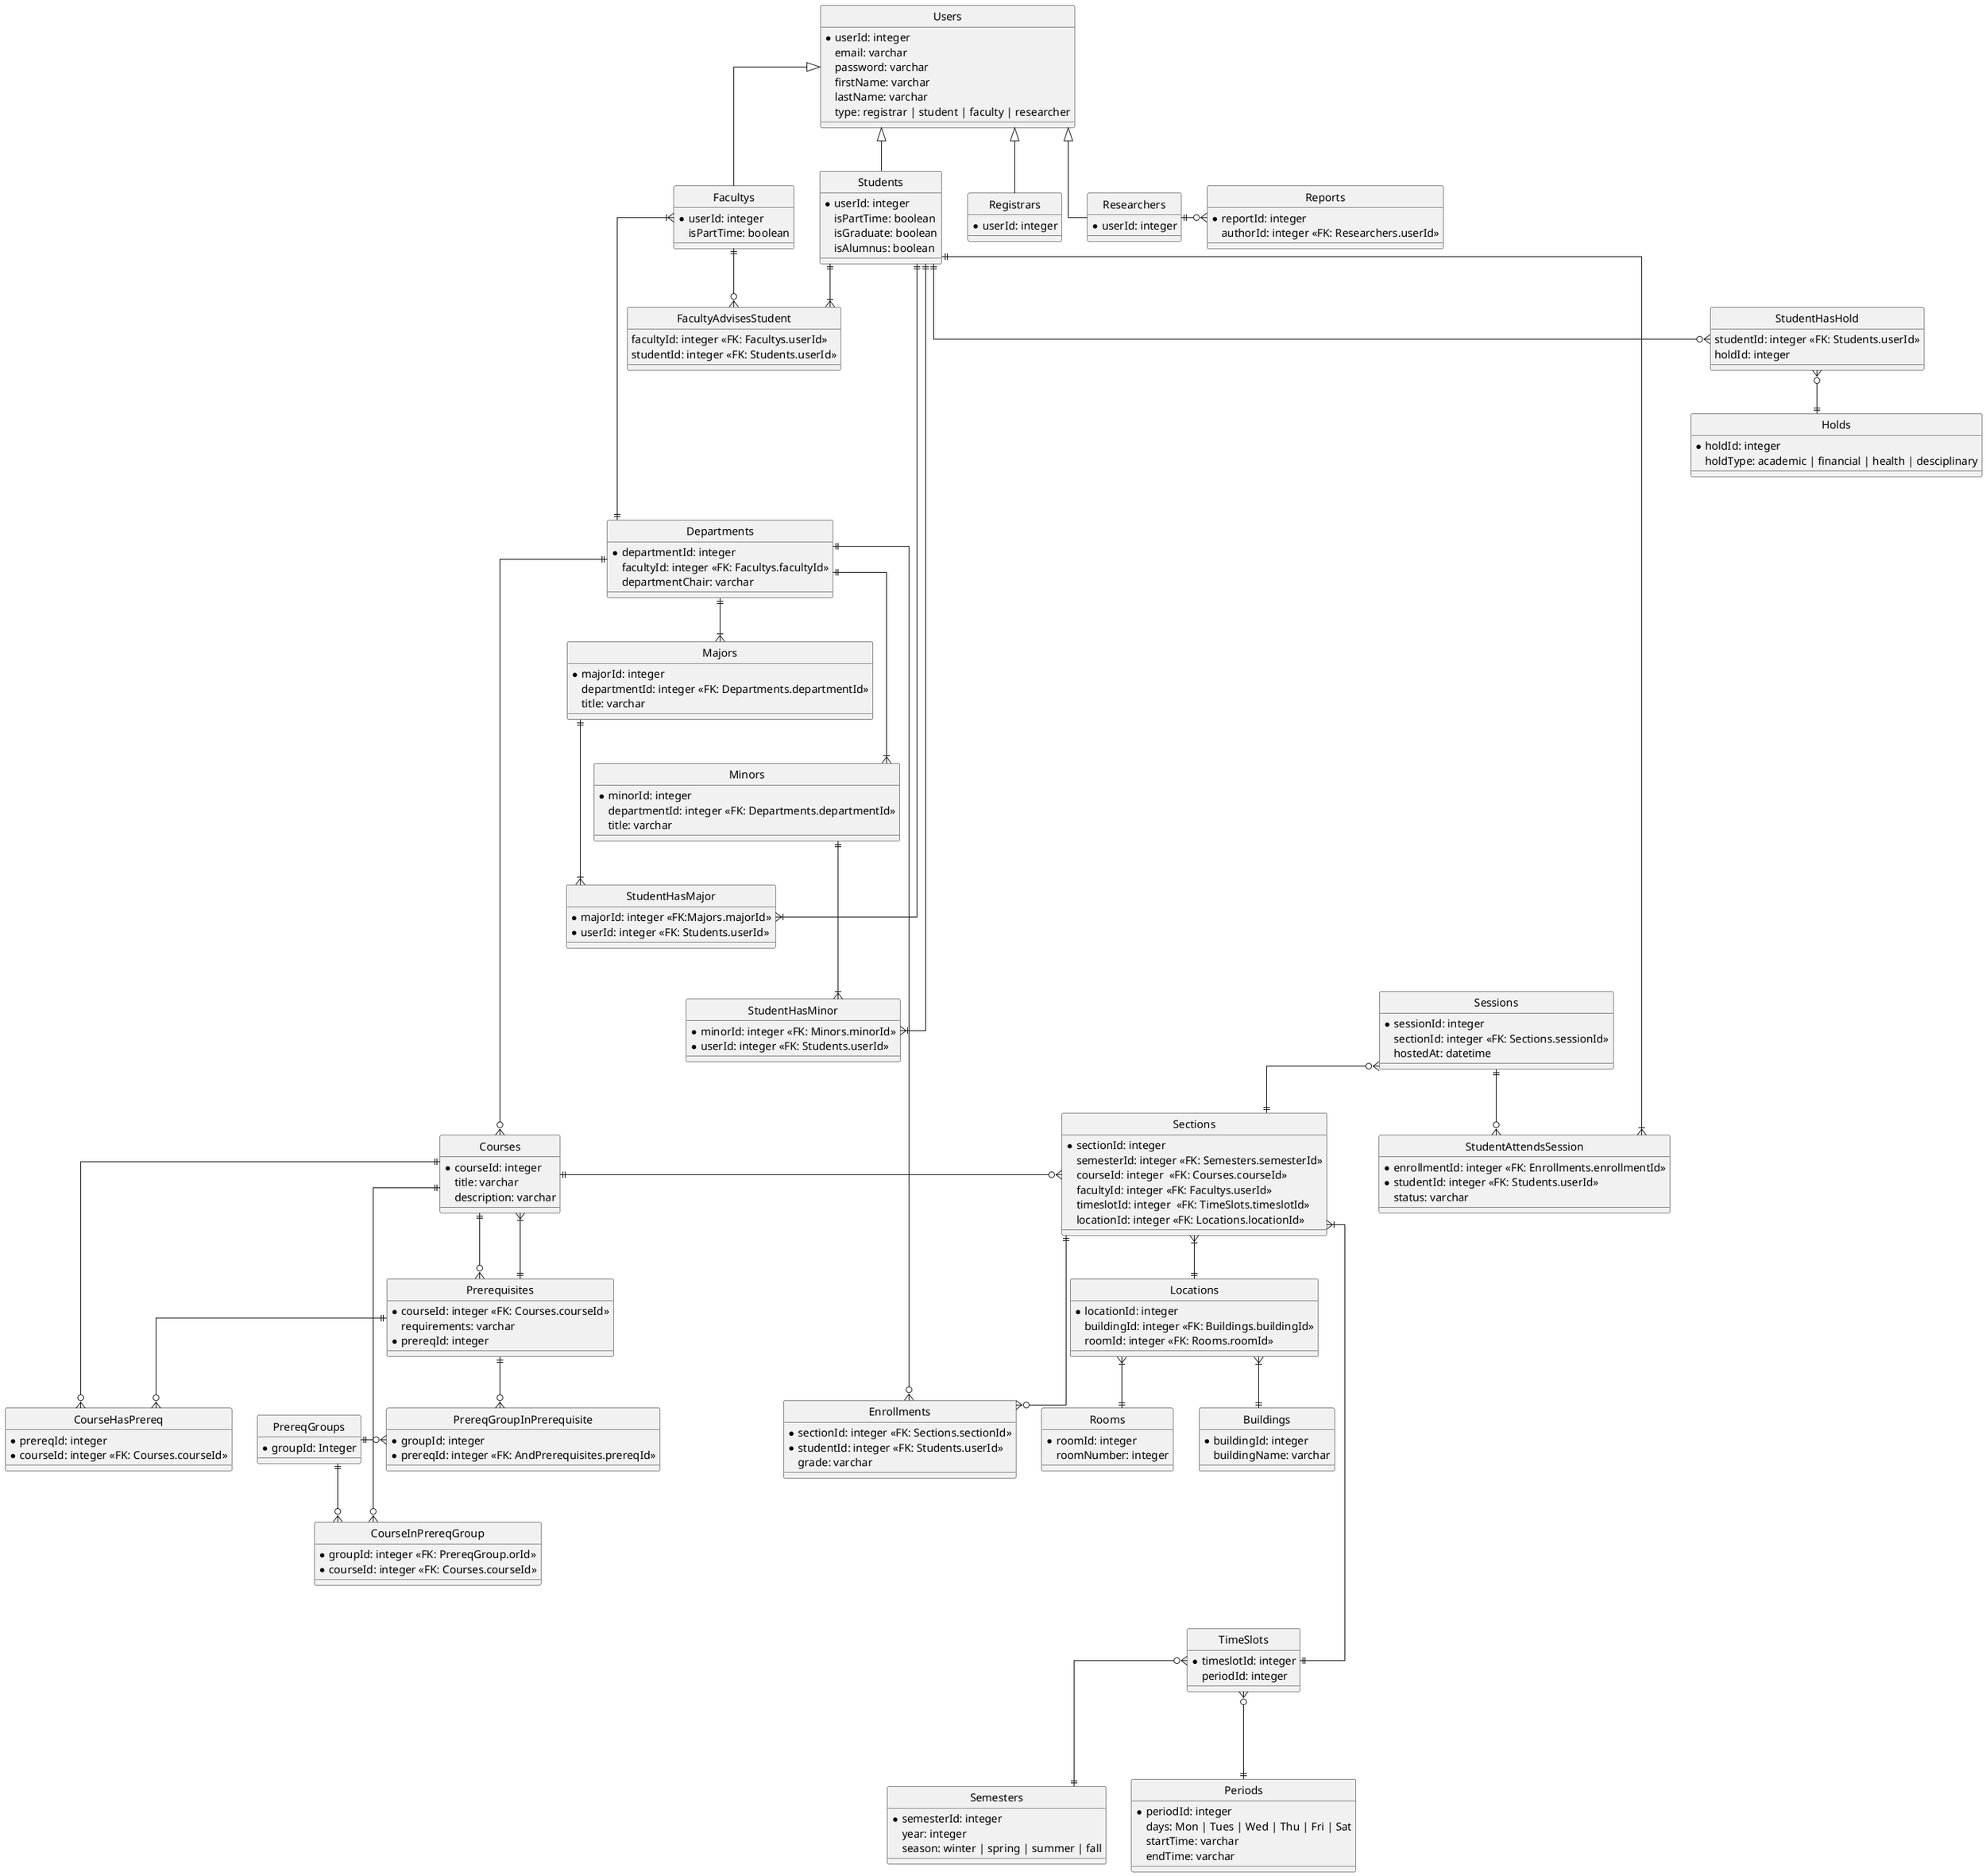 @startuml

hide circle
skinparam linetype ortho
skinparam shadowing false
skinparam monochrome true
skinparam DefaultFontName Helvetica
skinparam DefaultFontSize 15

entity Users {
    * userId: integer
    email: varchar
    password: varchar
    firstName: varchar
    lastName: varchar
    type: registrar | student | faculty | researcher
}

together {
    entity Registrars {
        * userId: integer
    }

    entity Students {
        * userId: integer
        isPartTime: boolean
        isGraduate: boolean
        isAlumnus: boolean
    }

    entity Facultys {
        * userId: integer
        isPartTime: boolean
    }

    entity Researchers {
        * userId: integer
    }
}

Users <|-- Registrars
Users <|-- Students
Users <|-- Facultys
Users <|-- Researchers

entity Reports {
    * reportId: integer
    authorId: integer <<FK: Researchers.userId>>
}

entity Holds {
    * holdId: integer
    holdType: academic | financial | health | desciplinary
}

entity StudentHasHold {
    studentId: integer <<FK: Students.userId>>
    holdId: integer
}

entity FacultyAdvisesStudent {
    facultyId: integer <<FK: Facultys.userId>>
    studentId: integer <<FK: Students.userId>>
}

together {

    entity Departments {
        * departmentId: integer
        facultyId: integer <<FK: Facultys.facultyId>>
        departmentChair: varchar
    }

    entity Majors {
        * majorId: integer
        departmentId: integer <<FK: Departments.departmentId>>
        title: varchar
    }

    entity StudentHasMajor {
        * majorId: integer <<FK:Majors.majorId>>
        * userId: integer <<FK: Students.userId>>
    }

    entity Minors {
        * minorId: integer
        departmentId: integer <<FK: Departments.departmentId>>
        title: varchar
    }

    entity StudentHasMinor {
        * minorId: integer <<FK: Minors.minorId>>
        * userId: integer <<FK: Students.userId>>
    }

}

together {
    entity Courses {
        * courseId: integer
        title: varchar
        description: varchar
    }

    entity Prerequisites {
        * courseId: integer <<FK: Courses.courseId>>
        requirements: varchar
    }
}

Prerequisites ||--|{ Courses
Courses ||--o{ Prerequisites

together {

    entity Sections {
        * sectionId: integer
        semesterId: integer <<FK: Semesters.semesterId>>
        courseId: integer  <<FK: Courses.courseId>>
        facultyId: integer <<FK: Facultys.userId>>
        timeslotId: integer  <<FK: TimeSlots.timeslotId>>
        locationId: integer <<FK: Locations.locationId>>
    }

    entity Enrollments {
        * sectionId: integer <<FK: Sections.sectionId>>
        * studentId: integer <<FK: Students.userId>>
        grade: varchar
    }

    together {
        entity Locations {
            * locationId: integer
            buildingId: integer <<FK: Buildings.buildingId>>
            roomId: integer <<FK: Rooms.roomId>>
        }

        entity Rooms {
            * roomId: integer 
            roomNumber: integer
        }

        entity Buildings {
            * buildingId: integer
            buildingName: varchar
        }
    }

    together {
        entity TimeSlots  {
            * timeslotId: integer
            periodId: integer
        }

        entity Semesters {
            * semesterId: integer
            year: integer
            season: winter | spring | summer | fall
        }

        entity Periods {
            * periodId: integer
            days: Mon | Tues | Wed | Thu | Fri | Sat
            startTime: varchar
            endTime: varchar
        }
        
    }
}

together {
     entity Sessions {
        * sessionId: integer
        sectionId: integer <<FK: Sections.sessionId>>
        hostedAt: datetime
    }

    entity StudentAttendsSession { 
        * enrollmentId: integer <<FK: Enrollments.enrollmentId>>
        * studentId: integer <<FK: Students.userId>>
        status: varchar
    }
}

together {

    entity Prerequisites {
        * prereqId: integer
    }

    entity CourseHasPrereq {
        * prereqId: integer
        * courseId: integer <<FK: Courses.courseId>>
    }

    entity PrereqGroupInPrerequisite {
        * groupId: integer
        * prereqId: integer <<FK: AndPrerequisites.prereqId>>
    }

    entity PrereqGroups {
        * groupId: Integer
    }

    entity CourseInPrereqGroup {
        * groupId: integer <<FK: PrereqGroup.orId>>
        * courseId: integer <<FK: Courses.courseId>>
    }
}

Prerequisites ||--o{ CourseHasPrereq
Courses ||--o{ CourseHasPrereq
PrereqGroups ||-o{ PrereqGroupInPrerequisite
Prerequisites ||--o{ PrereqGroupInPrerequisite
Courses ||--o{ CourseInPrereqGroup
PrereqGroups ||--o{ CourseInPrereqGroup

Students ||--|{ FacultyAdvisesStudent
Students ||--o{ StudentHasHold
Students ||----|{ StudentHasMinor
Students ||-----|{ StudentHasMajor
Students ||------|{ StudentAttendsSession

Sessions }o--|| Sections
Sessions ||--o{ StudentAttendsSession

StudentHasHold }o--|| Holds

Facultys ||--o{ FacultyAdvisesStudent
Facultys }|----|| Departments

Reports }o-|| Researchers 

Departments ||--|{ Majors
Departments ||---|{ Minors
Departments ||------o{ Courses
Departments ||------o{ Enrollments

Minors ||---|{ StudentHasMinor
Majors ||---|{ StudentHasMajor

Courses ||-o{ Sections

Sections }|--|| Locations
Sections ||---o{ Enrollments
Sections }|-----|| TimeSlots

TimeSlots }o---|| Semesters
TimeSlots }o---|| Periods

Locations }|--|| Rooms
Locations }|--|| Buildings
 




@enduml